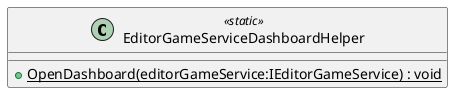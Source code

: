 @startuml
class EditorGameServiceDashboardHelper <<static>> {
    + {static} OpenDashboard(editorGameService:IEditorGameService) : void
}
@enduml
